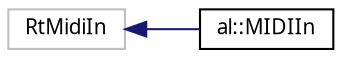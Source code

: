 digraph "Graphical Class Hierarchy"
{
 // LATEX_PDF_SIZE
  bgcolor="transparent";
  edge [fontname="FreeSans.ttf",fontsize="10",labelfontname="FreeSans.ttf",labelfontsize="10"];
  node [fontname="FreeSans.ttf",fontsize="10",shape=record];
  rankdir="LR";
  Node104 [label="RtMidiIn",height=0.2,width=0.4,color="grey75",tooltip=" "];
  Node104 -> Node0 [dir="back",color="midnightblue",fontsize="10",style="solid",fontname="FreeSans.ttf"];
  Node0 [label="al::MIDIIn",height=0.2,width=0.4,color="black",URL="$classal_1_1_m_i_d_i_in.html",tooltip=" "];
}
